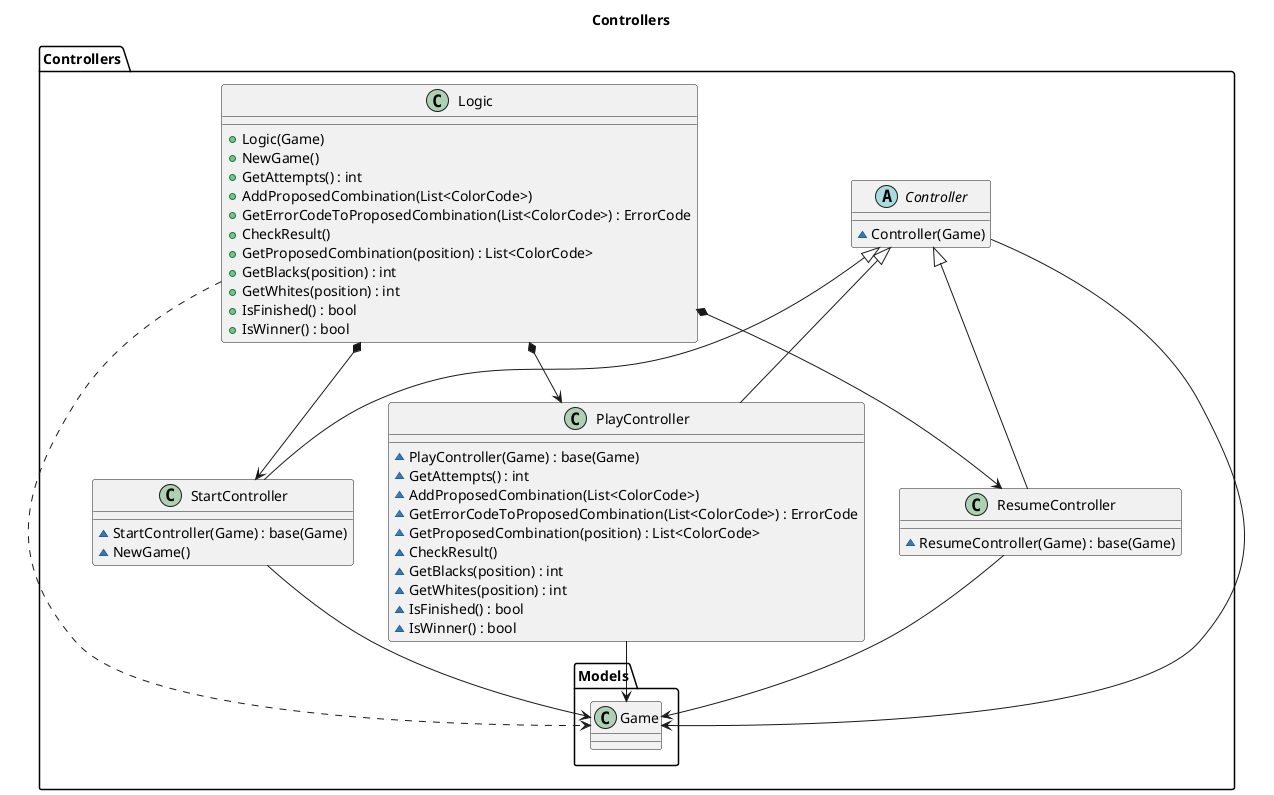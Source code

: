 @startuml Controllers
title Controllers
namespace Controllers{
    abstract Controller{
        ~Controller(Game)
    }
    Controller --> Models.Game
    Controller <|-- StartController
    Controller <|-- PlayController
    Controller <|-- ResumeController

    class StartController{
        ~StartController(Game) : base(Game)
        ~NewGame()
    }
    StartController --> Models.Game

    class PlayController{
        ~PlayController(Game) : base(Game)
        ~GetAttempts() : int
        ~AddProposedCombination(List<ColorCode>)
        ~GetErrorCodeToProposedCombination(List<ColorCode>) : ErrorCode
        ~GetProposedCombination(position) : List<ColorCode>
        ~CheckResult()
        ~GetBlacks(position) : int
        ~GetWhites(position) : int
        ~IsFinished() : bool
        ~IsWinner() : bool
    }
    PlayController --> Models.Game


    class ResumeController{
        ~ResumeController(Game) : base(Game)
    }
    ResumeController --> Models.Game

    class Logic{
        +Logic(Game)
        +NewGame()
        +GetAttempts() : int
        +AddProposedCombination(List<ColorCode>)
        +GetErrorCodeToProposedCombination(List<ColorCode>) : ErrorCode
        +CheckResult()
        +GetProposedCombination(position) : List<ColorCode>
        +GetBlacks(position) : int
        +GetWhites(position) : int
        +IsFinished() : bool
        +IsWinner() : bool
    }
    Logic ..> Models.Game
    Logic *--> StartController
    Logic *--> PlayController
    Logic *--> ResumeController
}
@enduml
